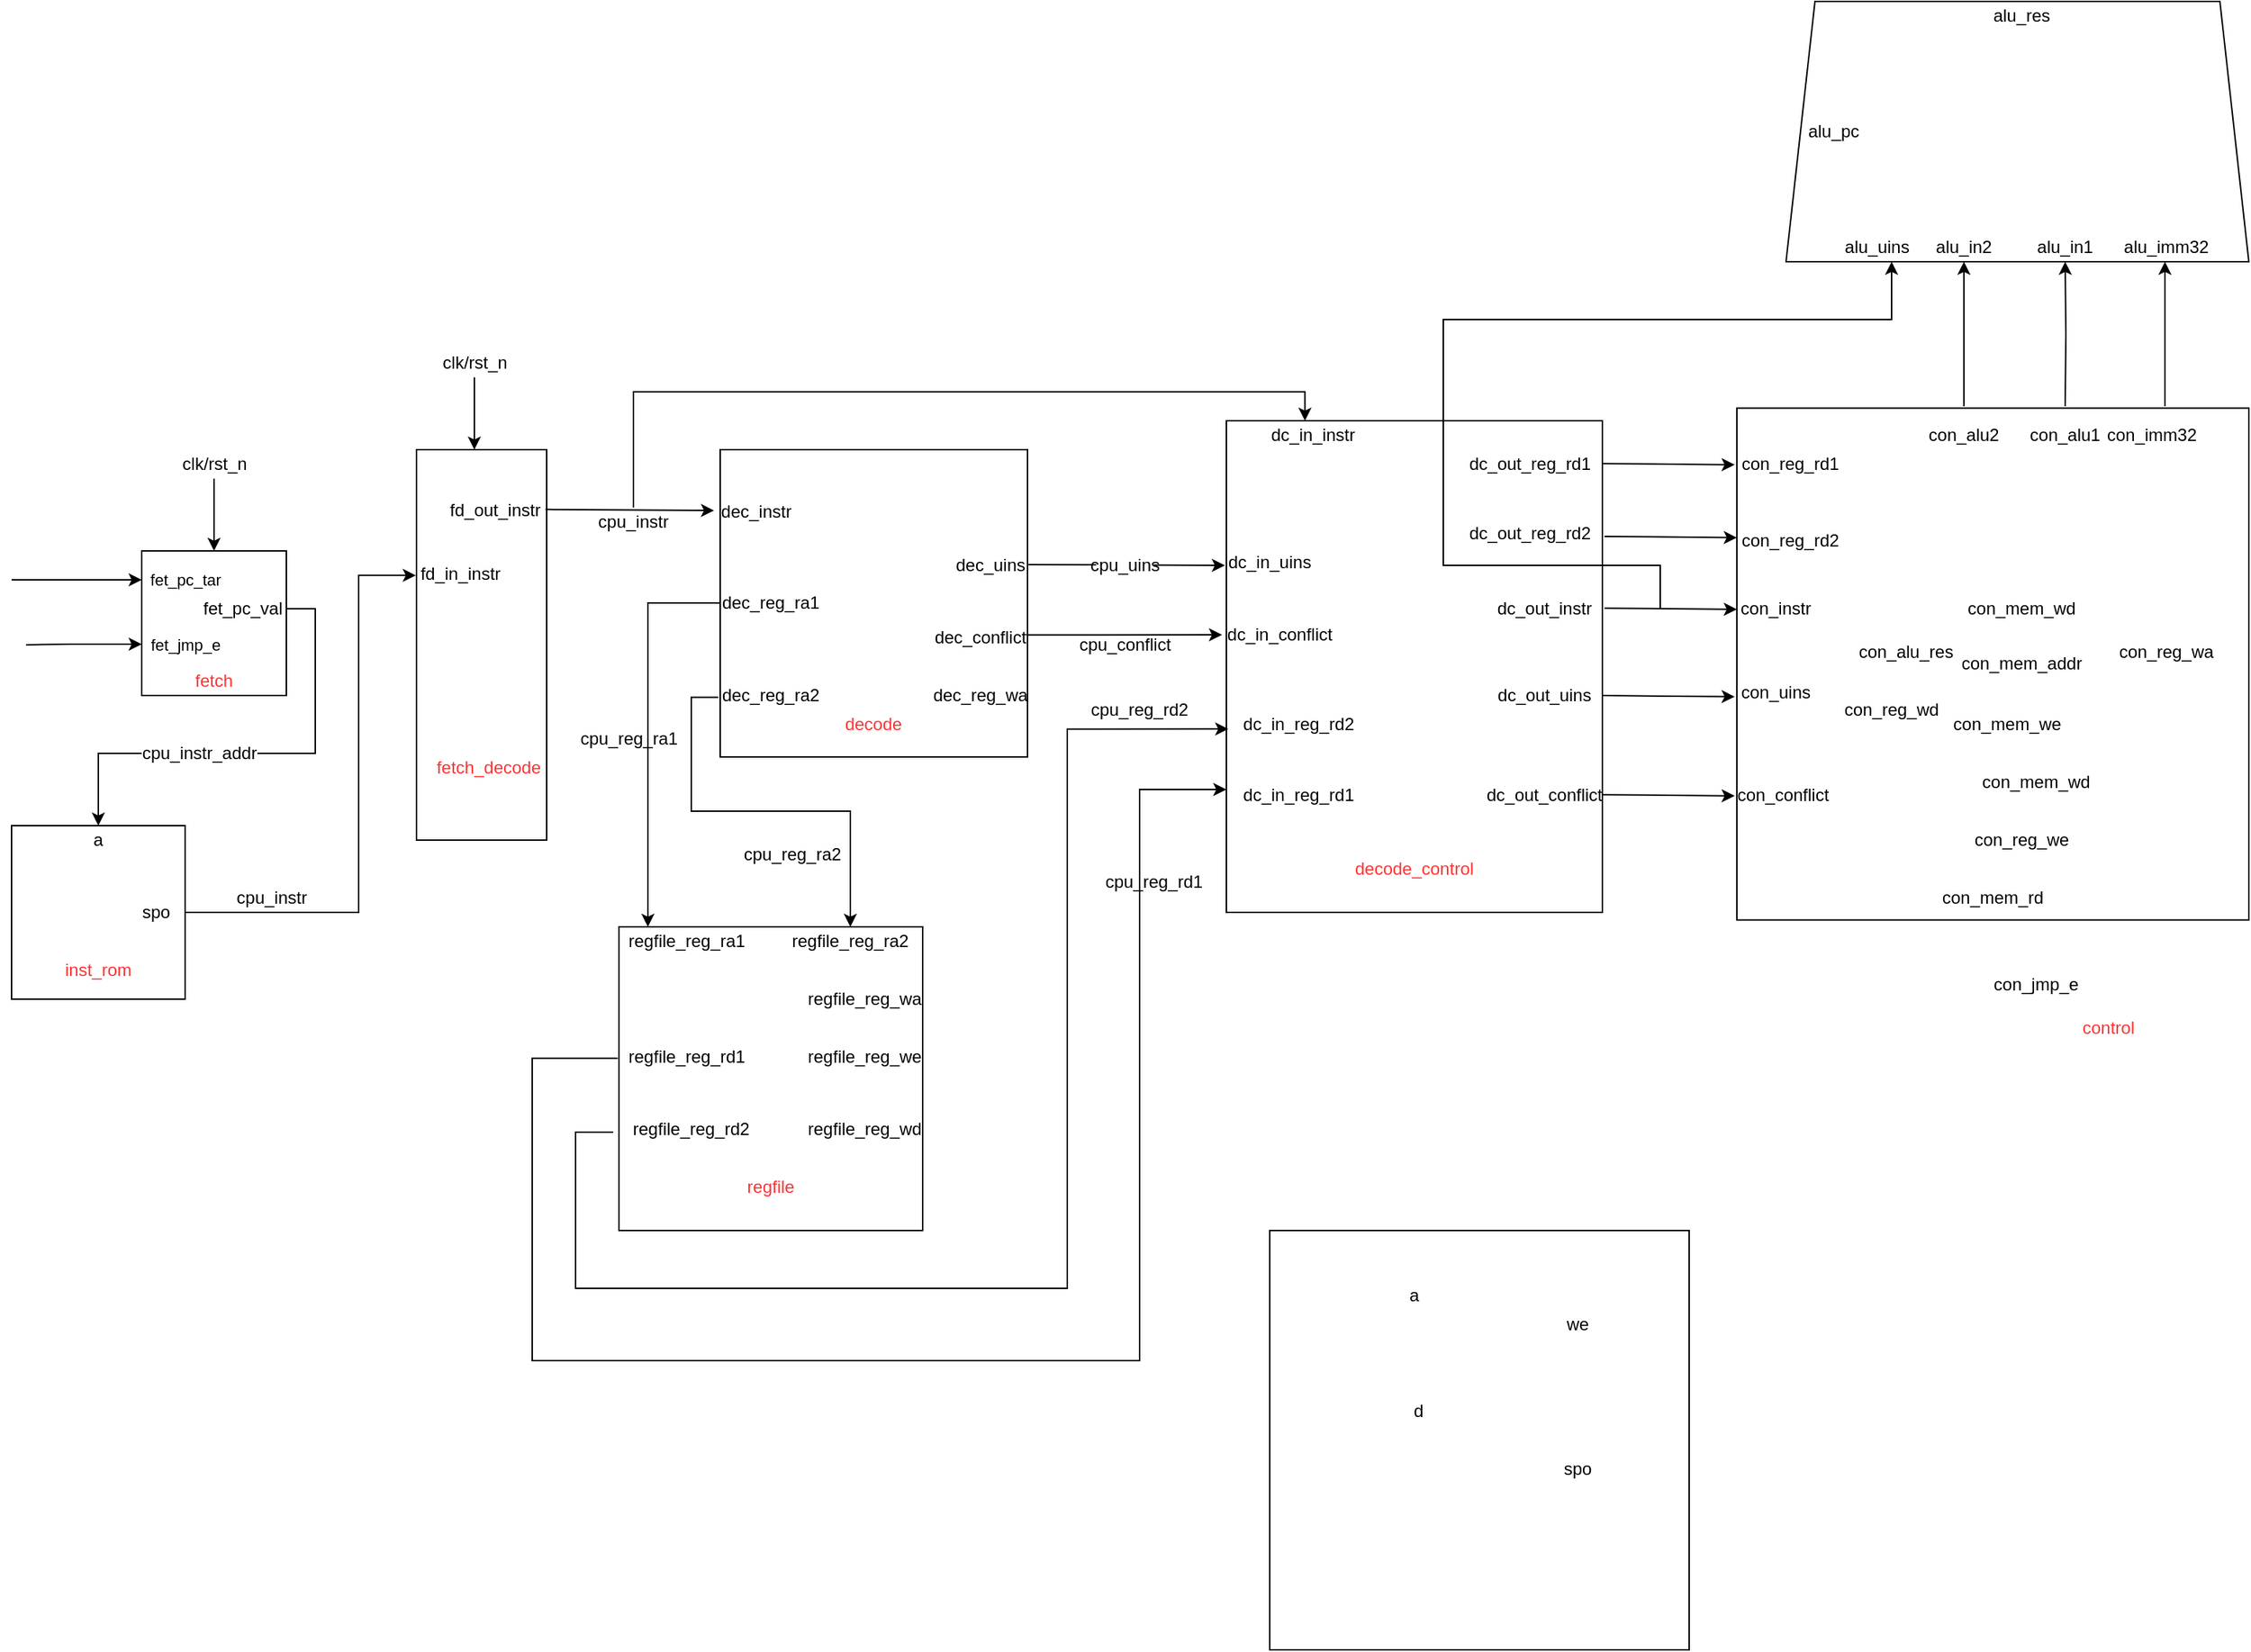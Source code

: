 <mxfile version="15.0.4" type="github">
  <diagram id="tooN1c1qDwqxYIr9J-vJ" name="Page-1">
    <mxGraphModel dx="1445" dy="1798" grid="1" gridSize="10" guides="1" tooltips="1" connect="1" arrows="1" fold="1" page="1" pageScale="1" pageWidth="827" pageHeight="1169" math="0" shadow="0">
      <root>
        <mxCell id="0" />
        <mxCell id="1" parent="0" />
        <mxCell id="MbVRnHVSaUQfbClzgoed-588" value="" style="shape=trapezoid;perimeter=trapezoidPerimeter;whiteSpace=wrap;html=1;fixedSize=1;fillColor=#FFFFFF;" vertex="1" parent="1">
          <mxGeometry x="1397" y="-300" width="320" height="180" as="geometry" />
        </mxCell>
        <mxCell id="MbVRnHVSaUQfbClzgoed-1" value="" style="whiteSpace=wrap;html=1;aspect=fixed;" vertex="1" parent="1">
          <mxGeometry x="260" y="80" width="100" height="100" as="geometry" />
        </mxCell>
        <mxCell id="MbVRnHVSaUQfbClzgoed-3" value="" style="endArrow=classic;html=1;" edge="1" parent="1">
          <mxGeometry width="50" height="50" relative="1" as="geometry">
            <mxPoint x="170" y="100" as="sourcePoint" />
            <mxPoint x="260" y="100" as="targetPoint" />
            <Array as="points">
              <mxPoint x="201" y="100" />
            </Array>
          </mxGeometry>
        </mxCell>
        <mxCell id="MbVRnHVSaUQfbClzgoed-426" value="fet_pc_tar" style="edgeLabel;html=1;align=center;verticalAlign=middle;resizable=0;points=[];" vertex="1" connectable="0" parent="MbVRnHVSaUQfbClzgoed-3">
          <mxGeometry x="-0.775" y="-3" relative="1" as="geometry">
            <mxPoint x="110" y="-3" as="offset" />
          </mxGeometry>
        </mxCell>
        <mxCell id="MbVRnHVSaUQfbClzgoed-427" value="" style="endArrow=classic;html=1;" edge="1" parent="1">
          <mxGeometry width="50" height="50" relative="1" as="geometry">
            <mxPoint x="180" y="145" as="sourcePoint" />
            <mxPoint x="260" y="144.5" as="targetPoint" />
            <Array as="points">
              <mxPoint x="201" y="144.5" />
            </Array>
          </mxGeometry>
        </mxCell>
        <mxCell id="MbVRnHVSaUQfbClzgoed-430" value="fet_jmp_e" style="edgeLabel;html=1;align=center;verticalAlign=middle;resizable=0;points=[];" vertex="1" connectable="0" parent="MbVRnHVSaUQfbClzgoed-427">
          <mxGeometry x="-0.757" y="-3" relative="1" as="geometry">
            <mxPoint x="100" y="-3" as="offset" />
          </mxGeometry>
        </mxCell>
        <mxCell id="MbVRnHVSaUQfbClzgoed-458" style="edgeStyle=orthogonalEdgeStyle;rounded=0;orthogonalLoop=1;jettySize=auto;html=1;entryX=0.5;entryY=0;entryDx=0;entryDy=0;" edge="1" parent="1" target="MbVRnHVSaUQfbClzgoed-446">
          <mxGeometry relative="1" as="geometry">
            <mxPoint x="360" y="120" as="sourcePoint" />
            <Array as="points">
              <mxPoint x="380" y="120" />
              <mxPoint x="380" y="220" />
              <mxPoint x="230" y="220" />
            </Array>
          </mxGeometry>
        </mxCell>
        <mxCell id="MbVRnHVSaUQfbClzgoed-437" value="fet_pc_val" style="text;html=1;strokeColor=none;fillColor=none;align=center;verticalAlign=middle;whiteSpace=wrap;rounded=0;" vertex="1" parent="1">
          <mxGeometry x="310" y="110" width="40" height="20" as="geometry" />
        </mxCell>
        <mxCell id="MbVRnHVSaUQfbClzgoed-438" value="" style="endArrow=classic;html=1;entryX=0.5;entryY=0;entryDx=0;entryDy=0;" edge="1" parent="1" source="MbVRnHVSaUQfbClzgoed-439" target="MbVRnHVSaUQfbClzgoed-1">
          <mxGeometry width="50" height="50" relative="1" as="geometry">
            <mxPoint x="325" y="40" as="sourcePoint" />
            <mxPoint x="350" y="20" as="targetPoint" />
          </mxGeometry>
        </mxCell>
        <mxCell id="MbVRnHVSaUQfbClzgoed-439" value="clk/rst_n" style="text;html=1;align=center;verticalAlign=middle;resizable=0;points=[];autosize=1;strokeColor=none;" vertex="1" parent="1">
          <mxGeometry x="280" y="10" width="60" height="20" as="geometry" />
        </mxCell>
        <mxCell id="MbVRnHVSaUQfbClzgoed-440" value="&lt;font color=&quot;#ff3333&quot;&gt;fetch&lt;/font&gt;" style="text;html=1;strokeColor=none;fillColor=none;align=center;verticalAlign=middle;whiteSpace=wrap;rounded=0;" vertex="1" parent="1">
          <mxGeometry x="290" y="160" width="40" height="20" as="geometry" />
        </mxCell>
        <mxCell id="MbVRnHVSaUQfbClzgoed-442" value="" style="rounded=0;whiteSpace=wrap;html=1;" vertex="1" parent="1">
          <mxGeometry x="450" y="10" width="90" height="270" as="geometry" />
        </mxCell>
        <mxCell id="MbVRnHVSaUQfbClzgoed-443" value="&lt;span style=&quot;color: rgb(255 , 51 , 51)&quot;&gt;fetch_decode&lt;/span&gt;" style="text;html=1;strokeColor=none;fillColor=none;align=center;verticalAlign=middle;whiteSpace=wrap;rounded=0;" vertex="1" parent="1">
          <mxGeometry x="480" y="220" width="40" height="20" as="geometry" />
        </mxCell>
        <mxCell id="MbVRnHVSaUQfbClzgoed-444" value="fd_in_instr" style="text;html=1;strokeColor=none;fillColor=none;align=center;verticalAlign=middle;whiteSpace=wrap;rounded=0;" vertex="1" parent="1">
          <mxGeometry x="456" y="86" width="49" height="20" as="geometry" />
        </mxCell>
        <mxCell id="MbVRnHVSaUQfbClzgoed-446" value="" style="whiteSpace=wrap;html=1;aspect=fixed;" vertex="1" parent="1">
          <mxGeometry x="170" y="270" width="120" height="120" as="geometry" />
        </mxCell>
        <mxCell id="MbVRnHVSaUQfbClzgoed-448" value="&lt;span style=&quot;color: rgb(255 , 51 , 51)&quot;&gt;inst_rom&lt;/span&gt;" style="text;html=1;strokeColor=none;fillColor=none;align=center;verticalAlign=middle;whiteSpace=wrap;rounded=0;" vertex="1" parent="1">
          <mxGeometry x="210" y="360" width="40" height="20" as="geometry" />
        </mxCell>
        <mxCell id="MbVRnHVSaUQfbClzgoed-449" value="&lt;span style=&quot;background-color: rgb(255 , 255 , 255)&quot;&gt;cpu_instr&lt;/span&gt;" style="text;html=1;strokeColor=none;fillColor=none;align=center;verticalAlign=middle;whiteSpace=wrap;rounded=0;" vertex="1" parent="1">
          <mxGeometry x="330" y="310" width="40" height="20" as="geometry" />
        </mxCell>
        <mxCell id="MbVRnHVSaUQfbClzgoed-450" value="" style="endArrow=classic;html=1;entryX=0.5;entryY=0;entryDx=0;entryDy=0;" edge="1" parent="1" source="MbVRnHVSaUQfbClzgoed-451">
          <mxGeometry width="50" height="50" relative="1" as="geometry">
            <mxPoint x="505" y="-30" as="sourcePoint" />
            <mxPoint x="490" y="10" as="targetPoint" />
          </mxGeometry>
        </mxCell>
        <mxCell id="MbVRnHVSaUQfbClzgoed-451" value="clk/rst_n" style="text;html=1;align=center;verticalAlign=middle;resizable=0;points=[];autosize=1;strokeColor=none;" vertex="1" parent="1">
          <mxGeometry x="460" y="-60" width="60" height="20" as="geometry" />
        </mxCell>
        <mxCell id="MbVRnHVSaUQfbClzgoed-454" value="fd_out_instr" style="text;html=1;strokeColor=none;fillColor=none;align=center;verticalAlign=middle;whiteSpace=wrap;rounded=0;" vertex="1" parent="1">
          <mxGeometry x="489" y="40" width="31" height="23" as="geometry" />
        </mxCell>
        <mxCell id="MbVRnHVSaUQfbClzgoed-501" style="edgeStyle=orthogonalEdgeStyle;rounded=0;orthogonalLoop=1;jettySize=auto;html=1;exitX=1;exitY=0.5;exitDx=0;exitDy=0;entryX=-0.005;entryY=0.322;entryDx=0;entryDy=0;entryPerimeter=0;" edge="1" parent="1" source="MbVRnHVSaUQfbClzgoed-459" target="MbVRnHVSaUQfbClzgoed-442">
          <mxGeometry relative="1" as="geometry">
            <Array as="points">
              <mxPoint x="410" y="330" />
              <mxPoint x="410" y="97" />
            </Array>
          </mxGeometry>
        </mxCell>
        <mxCell id="MbVRnHVSaUQfbClzgoed-459" value="spo" style="text;html=1;strokeColor=none;fillColor=none;align=center;verticalAlign=middle;whiteSpace=wrap;rounded=0;" vertex="1" parent="1">
          <mxGeometry x="250" y="320" width="40" height="20" as="geometry" />
        </mxCell>
        <mxCell id="MbVRnHVSaUQfbClzgoed-460" value="a" style="text;html=1;strokeColor=none;fillColor=none;align=center;verticalAlign=middle;whiteSpace=wrap;rounded=0;" vertex="1" parent="1">
          <mxGeometry x="210" y="270" width="40" height="20" as="geometry" />
        </mxCell>
        <mxCell id="MbVRnHVSaUQfbClzgoed-461" value="&lt;span style=&quot;background-color: rgb(255 , 255 , 255)&quot;&gt;cpu_instr_addr&lt;/span&gt;" style="text;html=1;strokeColor=none;fillColor=none;align=center;verticalAlign=middle;whiteSpace=wrap;rounded=0;" vertex="1" parent="1">
          <mxGeometry x="280" y="210" width="40" height="20" as="geometry" />
        </mxCell>
        <mxCell id="MbVRnHVSaUQfbClzgoed-463" value="" style="whiteSpace=wrap;html=1;aspect=fixed;" vertex="1" parent="1">
          <mxGeometry x="660" y="10" width="212.5" height="212.5" as="geometry" />
        </mxCell>
        <mxCell id="MbVRnHVSaUQfbClzgoed-464" value="&lt;font color=&quot;#ff3333&quot;&gt;decode&lt;/font&gt;" style="text;html=1;strokeColor=none;fillColor=none;align=center;verticalAlign=middle;whiteSpace=wrap;rounded=0;" vertex="1" parent="1">
          <mxGeometry x="746.25" y="190" width="40" height="20" as="geometry" />
        </mxCell>
        <mxCell id="MbVRnHVSaUQfbClzgoed-465" value="dec_instr" style="text;html=1;strokeColor=none;fillColor=none;align=center;verticalAlign=middle;whiteSpace=wrap;rounded=0;" vertex="1" parent="1">
          <mxGeometry x="670" y="43" width="30" height="20" as="geometry" />
        </mxCell>
        <mxCell id="MbVRnHVSaUQfbClzgoed-466" value="dec_reg_wa" style="text;html=1;strokeColor=none;fillColor=none;align=center;verticalAlign=middle;whiteSpace=wrap;rounded=0;" vertex="1" parent="1">
          <mxGeometry x="820" y="170" width="40" height="20" as="geometry" />
        </mxCell>
        <mxCell id="MbVRnHVSaUQfbClzgoed-510" style="edgeStyle=orthogonalEdgeStyle;rounded=0;orthogonalLoop=1;jettySize=auto;html=1;" edge="1" parent="1">
          <mxGeometry relative="1" as="geometry">
            <mxPoint x="660" y="116" as="sourcePoint" />
            <mxPoint x="610" y="340" as="targetPoint" />
            <Array as="points">
              <mxPoint x="610" y="116" />
              <mxPoint x="610" y="340" />
            </Array>
          </mxGeometry>
        </mxCell>
        <mxCell id="MbVRnHVSaUQfbClzgoed-467" value="dec_reg_ra1" style="text;html=1;strokeColor=none;fillColor=none;align=center;verticalAlign=middle;whiteSpace=wrap;rounded=0;" vertex="1" parent="1">
          <mxGeometry x="675" y="106" width="40" height="20" as="geometry" />
        </mxCell>
        <mxCell id="MbVRnHVSaUQfbClzgoed-511" style="edgeStyle=orthogonalEdgeStyle;rounded=0;orthogonalLoop=1;jettySize=auto;html=1;entryX=0.5;entryY=0;entryDx=0;entryDy=0;exitX=-0.006;exitY=0.806;exitDx=0;exitDy=0;exitPerimeter=0;" edge="1" parent="1" source="MbVRnHVSaUQfbClzgoed-463" target="MbVRnHVSaUQfbClzgoed-481">
          <mxGeometry relative="1" as="geometry">
            <Array as="points">
              <mxPoint x="640" y="181" />
              <mxPoint x="640" y="260" />
              <mxPoint x="750" y="260" />
            </Array>
          </mxGeometry>
        </mxCell>
        <mxCell id="MbVRnHVSaUQfbClzgoed-468" value="dec_reg_ra2" style="text;html=1;strokeColor=none;fillColor=none;align=center;verticalAlign=middle;whiteSpace=wrap;rounded=0;" vertex="1" parent="1">
          <mxGeometry x="675" y="170" width="40" height="20" as="geometry" />
        </mxCell>
        <mxCell id="MbVRnHVSaUQfbClzgoed-555" style="edgeStyle=orthogonalEdgeStyle;rounded=0;orthogonalLoop=1;jettySize=auto;html=1;exitX=1.003;exitY=0.374;exitDx=0;exitDy=0;exitPerimeter=0;" edge="1" parent="1" source="MbVRnHVSaUQfbClzgoed-463">
          <mxGeometry relative="1" as="geometry">
            <mxPoint x="880" y="90" as="sourcePoint" />
            <mxPoint x="1009" y="90" as="targetPoint" />
            <Array as="points">
              <mxPoint x="1009" y="90" />
            </Array>
          </mxGeometry>
        </mxCell>
        <mxCell id="MbVRnHVSaUQfbClzgoed-470" value="dec_uins" style="text;html=1;strokeColor=none;fillColor=none;align=center;verticalAlign=middle;whiteSpace=wrap;rounded=0;" vertex="1" parent="1">
          <mxGeometry x="827" y="80" width="40" height="20" as="geometry" />
        </mxCell>
        <mxCell id="MbVRnHVSaUQfbClzgoed-556" style="edgeStyle=orthogonalEdgeStyle;rounded=0;orthogonalLoop=1;jettySize=auto;html=1;exitX=0.996;exitY=0.603;exitDx=0;exitDy=0;exitPerimeter=0;" edge="1" parent="1" source="MbVRnHVSaUQfbClzgoed-463">
          <mxGeometry relative="1" as="geometry">
            <mxPoint x="880" y="140" as="sourcePoint" />
            <mxPoint x="1007" y="138" as="targetPoint" />
            <Array as="points">
              <mxPoint x="1007" y="138" />
            </Array>
          </mxGeometry>
        </mxCell>
        <mxCell id="MbVRnHVSaUQfbClzgoed-472" value="dec_conflict" style="text;html=1;strokeColor=none;fillColor=none;align=center;verticalAlign=middle;whiteSpace=wrap;rounded=0;" vertex="1" parent="1">
          <mxGeometry x="820" y="130" width="40" height="20" as="geometry" />
        </mxCell>
        <mxCell id="MbVRnHVSaUQfbClzgoed-473" value="" style="rounded=0;whiteSpace=wrap;html=1;" vertex="1" parent="1">
          <mxGeometry x="1010" y="-10" width="260" height="340" as="geometry" />
        </mxCell>
        <mxCell id="MbVRnHVSaUQfbClzgoed-474" value="" style="whiteSpace=wrap;html=1;aspect=fixed;" vertex="1" parent="1">
          <mxGeometry x="1363" y="-18.75" width="354" height="354" as="geometry" />
        </mxCell>
        <mxCell id="MbVRnHVSaUQfbClzgoed-476" value="" style="whiteSpace=wrap;html=1;aspect=fixed;" vertex="1" parent="1">
          <mxGeometry x="590" y="340" width="210" height="210" as="geometry" />
        </mxCell>
        <mxCell id="MbVRnHVSaUQfbClzgoed-479" value="&lt;font color=&quot;#ff3333&quot;&gt;regfile&lt;/font&gt;" style="text;html=1;strokeColor=none;fillColor=none;align=center;verticalAlign=middle;whiteSpace=wrap;rounded=0;" vertex="1" parent="1">
          <mxGeometry x="675" y="510" width="40" height="20" as="geometry" />
        </mxCell>
        <mxCell id="MbVRnHVSaUQfbClzgoed-480" value="regfile_reg_ra1" style="text;html=1;strokeColor=none;fillColor=none;align=center;verticalAlign=middle;whiteSpace=wrap;rounded=0;" vertex="1" parent="1">
          <mxGeometry x="617" y="340" width="40" height="20" as="geometry" />
        </mxCell>
        <mxCell id="MbVRnHVSaUQfbClzgoed-481" value="regfile_reg_ra2" style="text;html=1;strokeColor=none;fillColor=none;align=center;verticalAlign=middle;whiteSpace=wrap;rounded=0;" vertex="1" parent="1">
          <mxGeometry x="730" y="340" width="40" height="20" as="geometry" />
        </mxCell>
        <mxCell id="MbVRnHVSaUQfbClzgoed-482" value="regfile_reg_we" style="text;html=1;strokeColor=none;fillColor=none;align=center;verticalAlign=middle;whiteSpace=wrap;rounded=0;" vertex="1" parent="1">
          <mxGeometry x="740" y="420" width="40" height="20" as="geometry" />
        </mxCell>
        <mxCell id="MbVRnHVSaUQfbClzgoed-483" value="regfile_reg_wd" style="text;html=1;strokeColor=none;fillColor=none;align=center;verticalAlign=middle;whiteSpace=wrap;rounded=0;" vertex="1" parent="1">
          <mxGeometry x="740" y="470" width="40" height="20" as="geometry" />
        </mxCell>
        <mxCell id="MbVRnHVSaUQfbClzgoed-558" style="edgeStyle=orthogonalEdgeStyle;rounded=0;orthogonalLoop=1;jettySize=auto;html=1;entryX=0;entryY=0.75;entryDx=0;entryDy=0;exitX=-0.004;exitY=0.433;exitDx=0;exitDy=0;exitPerimeter=0;" edge="1" parent="1" source="MbVRnHVSaUQfbClzgoed-476" target="MbVRnHVSaUQfbClzgoed-473">
          <mxGeometry relative="1" as="geometry">
            <mxPoint x="570" y="430" as="sourcePoint" />
            <Array as="points">
              <mxPoint x="530" y="431" />
              <mxPoint x="530" y="640" />
              <mxPoint x="950" y="640" />
              <mxPoint x="950" y="245" />
            </Array>
          </mxGeometry>
        </mxCell>
        <mxCell id="MbVRnHVSaUQfbClzgoed-484" value="regfile_reg_rd1" style="text;html=1;strokeColor=none;fillColor=none;align=center;verticalAlign=middle;whiteSpace=wrap;rounded=0;" vertex="1" parent="1">
          <mxGeometry x="617" y="420" width="40" height="20" as="geometry" />
        </mxCell>
        <mxCell id="MbVRnHVSaUQfbClzgoed-560" style="edgeStyle=orthogonalEdgeStyle;rounded=0;orthogonalLoop=1;jettySize=auto;html=1;entryX=0.005;entryY=0.627;entryDx=0;entryDy=0;entryPerimeter=0;" edge="1" parent="1" target="MbVRnHVSaUQfbClzgoed-473">
          <mxGeometry relative="1" as="geometry">
            <mxPoint x="586" y="482" as="sourcePoint" />
            <Array as="points">
              <mxPoint x="560" y="482" />
              <mxPoint x="560" y="590" />
              <mxPoint x="900" y="590" />
              <mxPoint x="900" y="203" />
            </Array>
          </mxGeometry>
        </mxCell>
        <mxCell id="MbVRnHVSaUQfbClzgoed-485" value="regfile_reg_rd2" style="text;html=1;strokeColor=none;fillColor=none;align=center;verticalAlign=middle;whiteSpace=wrap;rounded=0;" vertex="1" parent="1">
          <mxGeometry x="620" y="470" width="40" height="20" as="geometry" />
        </mxCell>
        <mxCell id="MbVRnHVSaUQfbClzgoed-486" value="regfile_reg_wa" style="text;html=1;strokeColor=none;fillColor=none;align=center;verticalAlign=middle;whiteSpace=wrap;rounded=0;" vertex="1" parent="1">
          <mxGeometry x="740" y="380" width="40" height="20" as="geometry" />
        </mxCell>
        <mxCell id="MbVRnHVSaUQfbClzgoed-498" value="" style="endArrow=classic;html=1;exitX=0.991;exitY=0.153;exitDx=0;exitDy=0;exitPerimeter=0;entryX=-0.02;entryY=0.198;entryDx=0;entryDy=0;entryPerimeter=0;" edge="1" parent="1" source="MbVRnHVSaUQfbClzgoed-442" target="MbVRnHVSaUQfbClzgoed-463">
          <mxGeometry width="50" height="50" relative="1" as="geometry">
            <mxPoint x="640" y="130" as="sourcePoint" />
            <mxPoint x="690" y="80" as="targetPoint" />
          </mxGeometry>
        </mxCell>
        <mxCell id="MbVRnHVSaUQfbClzgoed-557" style="edgeStyle=orthogonalEdgeStyle;rounded=0;orthogonalLoop=1;jettySize=auto;html=1;entryX=0.209;entryY=0;entryDx=0;entryDy=0;entryPerimeter=0;" edge="1" parent="1" source="MbVRnHVSaUQfbClzgoed-499" target="MbVRnHVSaUQfbClzgoed-473">
          <mxGeometry relative="1" as="geometry">
            <Array as="points">
              <mxPoint x="600" y="-30" />
              <mxPoint x="1064" y="-30" />
            </Array>
          </mxGeometry>
        </mxCell>
        <mxCell id="MbVRnHVSaUQfbClzgoed-499" value="&lt;span style=&quot;background-color: rgb(255 , 255 , 255)&quot;&gt;cpu_instr&lt;/span&gt;" style="text;html=1;strokeColor=none;fillColor=none;align=center;verticalAlign=middle;whiteSpace=wrap;rounded=0;" vertex="1" parent="1">
          <mxGeometry x="580" y="50" width="40" height="20" as="geometry" />
        </mxCell>
        <mxCell id="MbVRnHVSaUQfbClzgoed-517" value="&lt;font color=&quot;#ff3333&quot;&gt;decode_control&lt;/font&gt;" style="text;html=1;strokeColor=none;fillColor=none;align=center;verticalAlign=middle;whiteSpace=wrap;rounded=0;" vertex="1" parent="1">
          <mxGeometry x="1120" y="290" width="40" height="20" as="geometry" />
        </mxCell>
        <mxCell id="MbVRnHVSaUQfbClzgoed-518" value="&lt;font color=&quot;#ff3333&quot;&gt;control&lt;/font&gt;" style="text;html=1;strokeColor=none;fillColor=none;align=center;verticalAlign=middle;whiteSpace=wrap;rounded=0;" vertex="1" parent="1">
          <mxGeometry x="1600" y="400" width="40" height="20" as="geometry" />
        </mxCell>
        <mxCell id="MbVRnHVSaUQfbClzgoed-519" value="dc_in_instr" style="text;html=1;strokeColor=none;fillColor=none;align=center;verticalAlign=middle;whiteSpace=wrap;rounded=0;" vertex="1" parent="1">
          <mxGeometry x="1050" y="-10" width="40" height="20" as="geometry" />
        </mxCell>
        <mxCell id="MbVRnHVSaUQfbClzgoed-598" style="edgeStyle=orthogonalEdgeStyle;rounded=0;orthogonalLoop=1;jettySize=auto;html=1;entryX=0.75;entryY=1;entryDx=0;entryDy=0;" edge="1" parent="1" target="MbVRnHVSaUQfbClzgoed-551">
          <mxGeometry relative="1" as="geometry">
            <mxPoint x="1310" y="120" as="sourcePoint" />
            <Array as="points">
              <mxPoint x="1310" y="90" />
              <mxPoint x="1160" y="90" />
              <mxPoint x="1160" y="-80" />
              <mxPoint x="1470" y="-80" />
            </Array>
          </mxGeometry>
        </mxCell>
        <mxCell id="MbVRnHVSaUQfbClzgoed-520" value="dc_out_instr" style="text;html=1;strokeColor=none;fillColor=none;align=center;verticalAlign=middle;whiteSpace=wrap;rounded=0;" vertex="1" parent="1">
          <mxGeometry x="1210" y="110" width="40" height="20" as="geometry" />
        </mxCell>
        <mxCell id="MbVRnHVSaUQfbClzgoed-521" value="dc_in_uins" style="text;html=1;strokeColor=none;fillColor=none;align=center;verticalAlign=middle;whiteSpace=wrap;rounded=0;" vertex="1" parent="1">
          <mxGeometry x="1020" y="78" width="40" height="20" as="geometry" />
        </mxCell>
        <mxCell id="MbVRnHVSaUQfbClzgoed-522" value="dc_out_uins" style="text;html=1;strokeColor=none;fillColor=none;align=center;verticalAlign=middle;whiteSpace=wrap;rounded=0;" vertex="1" parent="1">
          <mxGeometry x="1210" y="170" width="40" height="20" as="geometry" />
        </mxCell>
        <mxCell id="MbVRnHVSaUQfbClzgoed-523" value="dc_in_conflict" style="text;html=1;strokeColor=none;fillColor=none;align=center;verticalAlign=middle;whiteSpace=wrap;rounded=0;" vertex="1" parent="1">
          <mxGeometry x="1027" y="128.25" width="40" height="20" as="geometry" />
        </mxCell>
        <mxCell id="MbVRnHVSaUQfbClzgoed-524" value="dc_out_conflict" style="text;html=1;strokeColor=none;fillColor=none;align=center;verticalAlign=middle;whiteSpace=wrap;rounded=0;" vertex="1" parent="1">
          <mxGeometry x="1210" y="239" width="40" height="20" as="geometry" />
        </mxCell>
        <mxCell id="MbVRnHVSaUQfbClzgoed-526" value="dc_in_reg_rd1" style="text;html=1;strokeColor=none;fillColor=none;align=center;verticalAlign=middle;whiteSpace=wrap;rounded=0;" vertex="1" parent="1">
          <mxGeometry x="1040" y="239" width="40" height="20" as="geometry" />
        </mxCell>
        <mxCell id="MbVRnHVSaUQfbClzgoed-527" value="dc_in_reg_rd2" style="text;html=1;strokeColor=none;fillColor=none;align=center;verticalAlign=middle;whiteSpace=wrap;rounded=0;" vertex="1" parent="1">
          <mxGeometry x="1040" y="190" width="40" height="20" as="geometry" />
        </mxCell>
        <mxCell id="MbVRnHVSaUQfbClzgoed-528" value="dc_out_reg_rd1" style="text;html=1;strokeColor=none;fillColor=none;align=center;verticalAlign=middle;whiteSpace=wrap;rounded=0;" vertex="1" parent="1">
          <mxGeometry x="1200" y="10" width="40" height="20" as="geometry" />
        </mxCell>
        <mxCell id="MbVRnHVSaUQfbClzgoed-529" value="dc_out_reg_rd2" style="text;html=1;strokeColor=none;fillColor=none;align=center;verticalAlign=middle;whiteSpace=wrap;rounded=0;" vertex="1" parent="1">
          <mxGeometry x="1200" y="58" width="40" height="20" as="geometry" />
        </mxCell>
        <mxCell id="MbVRnHVSaUQfbClzgoed-530" value="con_instr" style="text;html=1;strokeColor=none;fillColor=none;align=center;verticalAlign=middle;whiteSpace=wrap;rounded=0;" vertex="1" parent="1">
          <mxGeometry x="1370" y="110" width="40" height="20" as="geometry" />
        </mxCell>
        <mxCell id="MbVRnHVSaUQfbClzgoed-531" value="con_uins" style="text;html=1;strokeColor=none;fillColor=none;align=center;verticalAlign=middle;whiteSpace=wrap;rounded=0;" vertex="1" parent="1">
          <mxGeometry x="1370" y="168.25" width="40" height="20" as="geometry" />
        </mxCell>
        <mxCell id="MbVRnHVSaUQfbClzgoed-532" value="con_reg_rd1" style="text;html=1;strokeColor=none;fillColor=none;align=center;verticalAlign=middle;whiteSpace=wrap;rounded=0;" vertex="1" parent="1">
          <mxGeometry x="1380" y="10" width="40" height="20" as="geometry" />
        </mxCell>
        <mxCell id="MbVRnHVSaUQfbClzgoed-533" value="con_reg_rd2" style="text;html=1;strokeColor=none;fillColor=none;align=center;verticalAlign=middle;whiteSpace=wrap;rounded=0;" vertex="1" parent="1">
          <mxGeometry x="1380" y="63" width="40" height="20" as="geometry" />
        </mxCell>
        <mxCell id="MbVRnHVSaUQfbClzgoed-534" value="con_conflict" style="text;html=1;strokeColor=none;fillColor=none;align=center;verticalAlign=middle;whiteSpace=wrap;rounded=0;" vertex="1" parent="1">
          <mxGeometry x="1375" y="239" width="40" height="20" as="geometry" />
        </mxCell>
        <mxCell id="MbVRnHVSaUQfbClzgoed-535" value="con_mem_rd" style="text;html=1;strokeColor=none;fillColor=none;align=center;verticalAlign=middle;whiteSpace=wrap;rounded=0;" vertex="1" parent="1">
          <mxGeometry x="1520" y="310" width="40" height="20" as="geometry" />
        </mxCell>
        <mxCell id="MbVRnHVSaUQfbClzgoed-536" value="con_alu_res" style="text;html=1;strokeColor=none;fillColor=none;align=center;verticalAlign=middle;whiteSpace=wrap;rounded=0;" vertex="1" parent="1">
          <mxGeometry x="1460" y="140" width="40" height="20" as="geometry" />
        </mxCell>
        <mxCell id="MbVRnHVSaUQfbClzgoed-537" value="con_mem_addr" style="text;html=1;strokeColor=none;fillColor=none;align=center;verticalAlign=middle;whiteSpace=wrap;rounded=0;" vertex="1" parent="1">
          <mxGeometry x="1540" y="148.25" width="40" height="20" as="geometry" />
        </mxCell>
        <mxCell id="MbVRnHVSaUQfbClzgoed-538" value="con_mem_we" style="text;html=1;strokeColor=none;fillColor=none;align=center;verticalAlign=middle;whiteSpace=wrap;rounded=0;" vertex="1" parent="1">
          <mxGeometry x="1530" y="190" width="40" height="20" as="geometry" />
        </mxCell>
        <mxCell id="MbVRnHVSaUQfbClzgoed-539" value="con_mem_wd" style="text;html=1;strokeColor=none;fillColor=none;align=center;verticalAlign=middle;whiteSpace=wrap;rounded=0;" vertex="1" parent="1">
          <mxGeometry x="1550" y="230" width="40" height="20" as="geometry" />
        </mxCell>
        <mxCell id="MbVRnHVSaUQfbClzgoed-540" value="con_reg_we" style="text;html=1;strokeColor=none;fillColor=none;align=center;verticalAlign=middle;whiteSpace=wrap;rounded=0;" vertex="1" parent="1">
          <mxGeometry x="1540" y="270" width="40" height="20" as="geometry" />
        </mxCell>
        <mxCell id="MbVRnHVSaUQfbClzgoed-541" value="con_reg_wd" style="text;html=1;strokeColor=none;fillColor=none;align=center;verticalAlign=middle;whiteSpace=wrap;rounded=0;" vertex="1" parent="1">
          <mxGeometry x="1450" y="180" width="40" height="20" as="geometry" />
        </mxCell>
        <mxCell id="MbVRnHVSaUQfbClzgoed-542" value="con_reg_wa" style="text;html=1;strokeColor=none;fillColor=none;align=center;verticalAlign=middle;whiteSpace=wrap;rounded=0;" vertex="1" parent="1">
          <mxGeometry x="1640" y="140" width="40" height="20" as="geometry" />
        </mxCell>
        <mxCell id="MbVRnHVSaUQfbClzgoed-543" value="con_jmp_e" style="text;html=1;strokeColor=none;fillColor=none;align=center;verticalAlign=middle;whiteSpace=wrap;rounded=0;" vertex="1" parent="1">
          <mxGeometry x="1550" y="370" width="40" height="20" as="geometry" />
        </mxCell>
        <mxCell id="MbVRnHVSaUQfbClzgoed-590" style="edgeStyle=orthogonalEdgeStyle;rounded=0;orthogonalLoop=1;jettySize=auto;html=1;entryX=0.5;entryY=1;entryDx=0;entryDy=0;" edge="1" parent="1" target="MbVRnHVSaUQfbClzgoed-549">
          <mxGeometry relative="1" as="geometry">
            <mxPoint x="1590" y="-20" as="sourcePoint" />
          </mxGeometry>
        </mxCell>
        <mxCell id="MbVRnHVSaUQfbClzgoed-544" value="con_alu1" style="text;html=1;strokeColor=none;fillColor=none;align=center;verticalAlign=middle;whiteSpace=wrap;rounded=0;" vertex="1" parent="1">
          <mxGeometry x="1570" y="-10" width="40" height="20" as="geometry" />
        </mxCell>
        <mxCell id="MbVRnHVSaUQfbClzgoed-545" value="con_alu2" style="text;html=1;strokeColor=none;fillColor=none;align=center;verticalAlign=middle;whiteSpace=wrap;rounded=0;" vertex="1" parent="1">
          <mxGeometry x="1500" y="-10" width="40" height="20" as="geometry" />
        </mxCell>
        <mxCell id="MbVRnHVSaUQfbClzgoed-589" style="edgeStyle=orthogonalEdgeStyle;rounded=0;orthogonalLoop=1;jettySize=auto;html=1;entryX=0.25;entryY=1;entryDx=0;entryDy=0;" edge="1" parent="1">
          <mxGeometry relative="1" as="geometry">
            <mxPoint x="1659" y="-20" as="sourcePoint" />
            <mxPoint x="1659" y="-120" as="targetPoint" />
          </mxGeometry>
        </mxCell>
        <mxCell id="MbVRnHVSaUQfbClzgoed-546" value="con_imm32" style="text;html=1;strokeColor=none;fillColor=none;align=center;verticalAlign=middle;whiteSpace=wrap;rounded=0;" vertex="1" parent="1">
          <mxGeometry x="1630" y="-10" width="40" height="20" as="geometry" />
        </mxCell>
        <mxCell id="MbVRnHVSaUQfbClzgoed-547" value="alu_imm32" style="text;html=1;strokeColor=none;fillColor=none;align=center;verticalAlign=middle;whiteSpace=wrap;rounded=0;" vertex="1" parent="1">
          <mxGeometry x="1640" y="-140" width="40" height="20" as="geometry" />
        </mxCell>
        <mxCell id="MbVRnHVSaUQfbClzgoed-548" value="alu_pc" style="text;html=1;strokeColor=none;fillColor=none;align=center;verticalAlign=middle;whiteSpace=wrap;rounded=0;" vertex="1" parent="1">
          <mxGeometry x="1410" y="-220" width="40" height="20" as="geometry" />
        </mxCell>
        <mxCell id="MbVRnHVSaUQfbClzgoed-549" value="alu_in1" style="text;html=1;strokeColor=none;fillColor=none;align=center;verticalAlign=middle;whiteSpace=wrap;rounded=0;" vertex="1" parent="1">
          <mxGeometry x="1570" y="-140" width="40" height="20" as="geometry" />
        </mxCell>
        <mxCell id="MbVRnHVSaUQfbClzgoed-550" value="alu_in2" style="text;html=1;strokeColor=none;fillColor=none;align=center;verticalAlign=middle;whiteSpace=wrap;rounded=0;" vertex="1" parent="1">
          <mxGeometry x="1500" y="-140" width="40" height="20" as="geometry" />
        </mxCell>
        <mxCell id="MbVRnHVSaUQfbClzgoed-551" value="alu_uins" style="text;html=1;strokeColor=none;fillColor=none;align=center;verticalAlign=middle;whiteSpace=wrap;rounded=0;" vertex="1" parent="1">
          <mxGeometry x="1440" y="-140" width="40" height="20" as="geometry" />
        </mxCell>
        <mxCell id="MbVRnHVSaUQfbClzgoed-552" value="alu_res" style="text;html=1;strokeColor=none;fillColor=none;align=center;verticalAlign=middle;whiteSpace=wrap;rounded=0;" vertex="1" parent="1">
          <mxGeometry x="1540" y="-300" width="40" height="20" as="geometry" />
        </mxCell>
        <mxCell id="MbVRnHVSaUQfbClzgoed-553" value="cpu_reg_ra1" style="text;html=1;strokeColor=none;fillColor=none;align=center;verticalAlign=middle;whiteSpace=wrap;rounded=0;" vertex="1" parent="1">
          <mxGeometry x="577" y="200" width="40" height="20" as="geometry" />
        </mxCell>
        <mxCell id="MbVRnHVSaUQfbClzgoed-554" value="cpu_reg_ra2" style="text;html=1;strokeColor=none;fillColor=none;align=center;verticalAlign=middle;whiteSpace=wrap;rounded=0;" vertex="1" parent="1">
          <mxGeometry x="690" y="280" width="40" height="20" as="geometry" />
        </mxCell>
        <mxCell id="MbVRnHVSaUQfbClzgoed-561" value="con_mem_wd" style="text;html=1;strokeColor=none;fillColor=none;align=center;verticalAlign=middle;whiteSpace=wrap;rounded=0;" vertex="1" parent="1">
          <mxGeometry x="1540" y="110" width="40" height="20" as="geometry" />
        </mxCell>
        <mxCell id="MbVRnHVSaUQfbClzgoed-566" value="cpu_uins" style="text;html=1;strokeColor=none;fillColor=#FFFFFF;align=center;verticalAlign=middle;whiteSpace=wrap;rounded=0;" vertex="1" parent="1">
          <mxGeometry x="920" y="80" width="40" height="20" as="geometry" />
        </mxCell>
        <mxCell id="MbVRnHVSaUQfbClzgoed-567" value="cpu_conflict" style="text;html=1;strokeColor=none;fillColor=none;align=center;verticalAlign=middle;whiteSpace=wrap;rounded=0;" vertex="1" parent="1">
          <mxGeometry x="920" y="135" width="40" height="20" as="geometry" />
        </mxCell>
        <mxCell id="MbVRnHVSaUQfbClzgoed-568" value="cpu_reg_rd2" style="text;html=1;strokeColor=none;fillColor=none;align=center;verticalAlign=middle;whiteSpace=wrap;rounded=0;" vertex="1" parent="1">
          <mxGeometry x="930" y="180" width="40" height="20" as="geometry" />
        </mxCell>
        <mxCell id="MbVRnHVSaUQfbClzgoed-569" value="cpu_reg_rd1" style="text;html=1;strokeColor=none;fillColor=none;align=center;verticalAlign=middle;whiteSpace=wrap;rounded=0;" vertex="1" parent="1">
          <mxGeometry x="940" y="299" width="40" height="20" as="geometry" />
        </mxCell>
        <mxCell id="MbVRnHVSaUQfbClzgoed-570" value="" style="whiteSpace=wrap;html=1;aspect=fixed;fillColor=#FFFFFF;" vertex="1" parent="1">
          <mxGeometry x="1040" y="550" width="290" height="290" as="geometry" />
        </mxCell>
        <mxCell id="MbVRnHVSaUQfbClzgoed-572" value="a" style="text;html=1;strokeColor=none;fillColor=none;align=center;verticalAlign=middle;whiteSpace=wrap;rounded=0;" vertex="1" parent="1">
          <mxGeometry x="1120" y="585" width="40" height="20" as="geometry" />
        </mxCell>
        <mxCell id="MbVRnHVSaUQfbClzgoed-573" value="d" style="text;html=1;strokeColor=none;fillColor=none;align=center;verticalAlign=middle;whiteSpace=wrap;rounded=0;" vertex="1" parent="1">
          <mxGeometry x="1123" y="665" width="40" height="20" as="geometry" />
        </mxCell>
        <mxCell id="MbVRnHVSaUQfbClzgoed-574" value="we" style="text;html=1;strokeColor=none;fillColor=none;align=center;verticalAlign=middle;whiteSpace=wrap;rounded=0;" vertex="1" parent="1">
          <mxGeometry x="1233" y="605" width="40" height="20" as="geometry" />
        </mxCell>
        <mxCell id="MbVRnHVSaUQfbClzgoed-575" value="spo" style="text;html=1;strokeColor=none;fillColor=none;align=center;verticalAlign=middle;whiteSpace=wrap;rounded=0;" vertex="1" parent="1">
          <mxGeometry x="1233" y="705" width="40" height="20" as="geometry" />
        </mxCell>
        <mxCell id="MbVRnHVSaUQfbClzgoed-576" style="edgeStyle=orthogonalEdgeStyle;rounded=0;orthogonalLoop=1;jettySize=auto;html=1;exitX=0.5;exitY=1;exitDx=0;exitDy=0;" edge="1" parent="1" source="MbVRnHVSaUQfbClzgoed-572" target="MbVRnHVSaUQfbClzgoed-572">
          <mxGeometry relative="1" as="geometry" />
        </mxCell>
        <mxCell id="MbVRnHVSaUQfbClzgoed-578" value="" style="endArrow=classic;html=1;fontFamily=Helvetica;fontSize=11;fontColor=#000000;align=center;strokeColor=#000000;" edge="1" parent="1">
          <mxGeometry width="50" height="50" relative="1" as="geometry">
            <mxPoint x="1270.0" y="180.0" as="sourcePoint" />
            <mxPoint x="1361.488" y="180.822" as="targetPoint" />
          </mxGeometry>
        </mxCell>
        <mxCell id="MbVRnHVSaUQfbClzgoed-579" value="" style="endArrow=classic;html=1;exitX=0.997;exitY=0.384;exitDx=0;exitDy=0;exitPerimeter=0;entryX=0.002;entryY=0.083;entryDx=0;entryDy=0;entryPerimeter=0;" edge="1" parent="1">
          <mxGeometry width="50" height="50" relative="1" as="geometry">
            <mxPoint x="1270.0" y="248.59" as="sourcePoint" />
            <mxPoint x="1361.488" y="249.412" as="targetPoint" />
          </mxGeometry>
        </mxCell>
        <mxCell id="MbVRnHVSaUQfbClzgoed-584" value="" style="endArrow=classic;html=1;exitX=0.997;exitY=0.384;exitDx=0;exitDy=0;exitPerimeter=0;entryX=0.002;entryY=0.083;entryDx=0;entryDy=0;entryPerimeter=0;" edge="1" parent="1">
          <mxGeometry width="50" height="50" relative="1" as="geometry">
            <mxPoint x="1271.51" y="119.58" as="sourcePoint" />
            <mxPoint x="1362.998" y="120.402" as="targetPoint" />
          </mxGeometry>
        </mxCell>
        <mxCell id="MbVRnHVSaUQfbClzgoed-585" value="" style="endArrow=classic;html=1;exitX=0.997;exitY=0.384;exitDx=0;exitDy=0;exitPerimeter=0;entryX=0.002;entryY=0.083;entryDx=0;entryDy=0;entryPerimeter=0;" edge="1" parent="1">
          <mxGeometry width="50" height="50" relative="1" as="geometry">
            <mxPoint x="1271.51" y="70.0" as="sourcePoint" />
            <mxPoint x="1362.998" y="70.822" as="targetPoint" />
          </mxGeometry>
        </mxCell>
        <mxCell id="MbVRnHVSaUQfbClzgoed-586" value="" style="endArrow=classic;html=1;exitX=0.997;exitY=0.384;exitDx=0;exitDy=0;exitPerimeter=0;entryX=0.002;entryY=0.083;entryDx=0;entryDy=0;entryPerimeter=0;" edge="1" parent="1">
          <mxGeometry width="50" height="50" relative="1" as="geometry">
            <mxPoint x="1270.0" y="19.58" as="sourcePoint" />
            <mxPoint x="1361.488" y="20.402" as="targetPoint" />
          </mxGeometry>
        </mxCell>
        <mxCell id="MbVRnHVSaUQfbClzgoed-591" style="edgeStyle=orthogonalEdgeStyle;rounded=0;orthogonalLoop=1;jettySize=auto;html=1;entryX=0.5;entryY=1;entryDx=0;entryDy=0;" edge="1" parent="1">
          <mxGeometry relative="1" as="geometry">
            <mxPoint x="1520" y="-20" as="sourcePoint" />
            <mxPoint x="1520" y="-120" as="targetPoint" />
          </mxGeometry>
        </mxCell>
      </root>
    </mxGraphModel>
  </diagram>
</mxfile>
